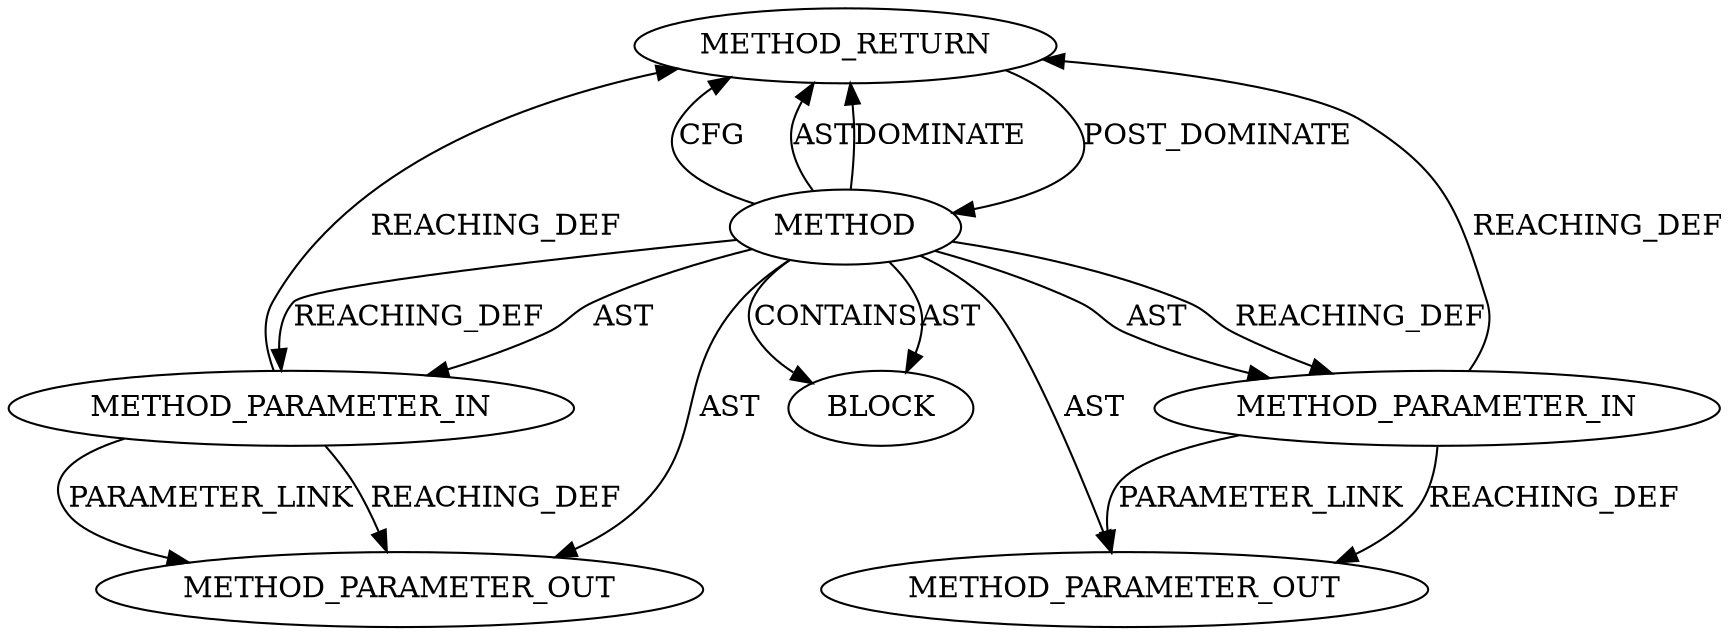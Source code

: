 digraph {
  12732 [label=METHOD_RETURN ORDER=2 CODE="RET" TYPE_FULL_NAME="ANY" EVALUATION_STRATEGY="BY_VALUE"]
  13521 [label=METHOD_PARAMETER_OUT ORDER=2 CODE="p2" IS_VARIADIC=false TYPE_FULL_NAME="ANY" EVALUATION_STRATEGY="BY_VALUE" INDEX=2 NAME="p2"]
  12729 [label=METHOD_PARAMETER_IN ORDER=1 CODE="p1" IS_VARIADIC=false TYPE_FULL_NAME="ANY" EVALUATION_STRATEGY="BY_VALUE" INDEX=1 NAME="p1"]
  12731 [label=BLOCK ORDER=1 ARGUMENT_INDEX=1 CODE="<empty>" TYPE_FULL_NAME="ANY"]
  12728 [label=METHOD AST_PARENT_TYPE="NAMESPACE_BLOCK" AST_PARENT_FULL_NAME="<global>" ORDER=0 CODE="<empty>" FULL_NAME="<operator>.assignmentMinus" IS_EXTERNAL=true FILENAME="<empty>" SIGNATURE="" NAME="<operator>.assignmentMinus"]
  13520 [label=METHOD_PARAMETER_OUT ORDER=1 CODE="p1" IS_VARIADIC=false TYPE_FULL_NAME="ANY" EVALUATION_STRATEGY="BY_VALUE" INDEX=1 NAME="p1"]
  12730 [label=METHOD_PARAMETER_IN ORDER=2 CODE="p2" IS_VARIADIC=false TYPE_FULL_NAME="ANY" EVALUATION_STRATEGY="BY_VALUE" INDEX=2 NAME="p2"]
  12728 -> 12730 [label=AST ]
  12728 -> 12732 [label=CFG ]
  12728 -> 12731 [label=CONTAINS ]
  12728 -> 12732 [label=AST ]
  12728 -> 12729 [label=REACHING_DEF VARIABLE=""]
  12730 -> 13521 [label=REACHING_DEF VARIABLE="p2"]
  12730 -> 13521 [label=PARAMETER_LINK ]
  12728 -> 12731 [label=AST ]
  12730 -> 12732 [label=REACHING_DEF VARIABLE="p2"]
  12728 -> 13520 [label=AST ]
  12729 -> 13520 [label=PARAMETER_LINK ]
  12728 -> 13521 [label=AST ]
  12732 -> 12728 [label=POST_DOMINATE ]
  12729 -> 13520 [label=REACHING_DEF VARIABLE="p1"]
  12728 -> 12729 [label=AST ]
  12728 -> 12732 [label=DOMINATE ]
  12729 -> 12732 [label=REACHING_DEF VARIABLE="p1"]
  12728 -> 12730 [label=REACHING_DEF VARIABLE=""]
}
